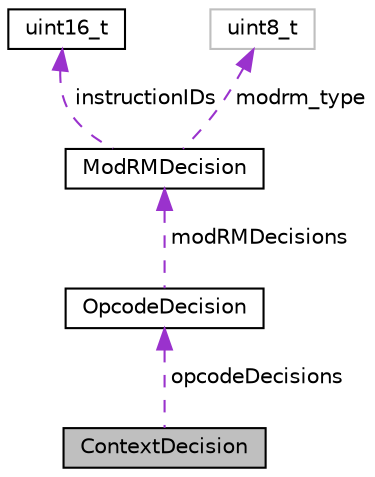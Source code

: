 digraph "ContextDecision"
{
 // LATEX_PDF_SIZE
  bgcolor="transparent";
  edge [fontname="Helvetica",fontsize="10",labelfontname="Helvetica",labelfontsize="10"];
  node [fontname="Helvetica",fontsize="10",shape=record];
  Node1 [label="ContextDecision",height=0.2,width=0.4,color="black", fillcolor="grey75", style="filled", fontcolor="black",tooltip=" "];
  Node2 -> Node1 [dir="back",color="darkorchid3",fontsize="10",style="dashed",label=" opcodeDecisions" ,fontname="Helvetica"];
  Node2 [label="OpcodeDecision",height=0.2,width=0.4,color="black",URL="$structOpcodeDecision.html",tooltip=" "];
  Node3 -> Node2 [dir="back",color="darkorchid3",fontsize="10",style="dashed",label=" modRMDecisions" ,fontname="Helvetica"];
  Node3 [label="ModRMDecision",height=0.2,width=0.4,color="black",URL="$structModRMDecision.html",tooltip=" "];
  Node4 -> Node3 [dir="back",color="darkorchid3",fontsize="10",style="dashed",label=" instructionIDs" ,fontname="Helvetica"];
  Node4 [label="uint16_t",height=0.2,width=0.4,color="black",URL="$classuint16__t.html",tooltip=" "];
  Node5 -> Node3 [dir="back",color="darkorchid3",fontsize="10",style="dashed",label=" modrm_type" ,fontname="Helvetica"];
  Node5 [label="uint8_t",height=0.2,width=0.4,color="grey75",tooltip=" "];
}
